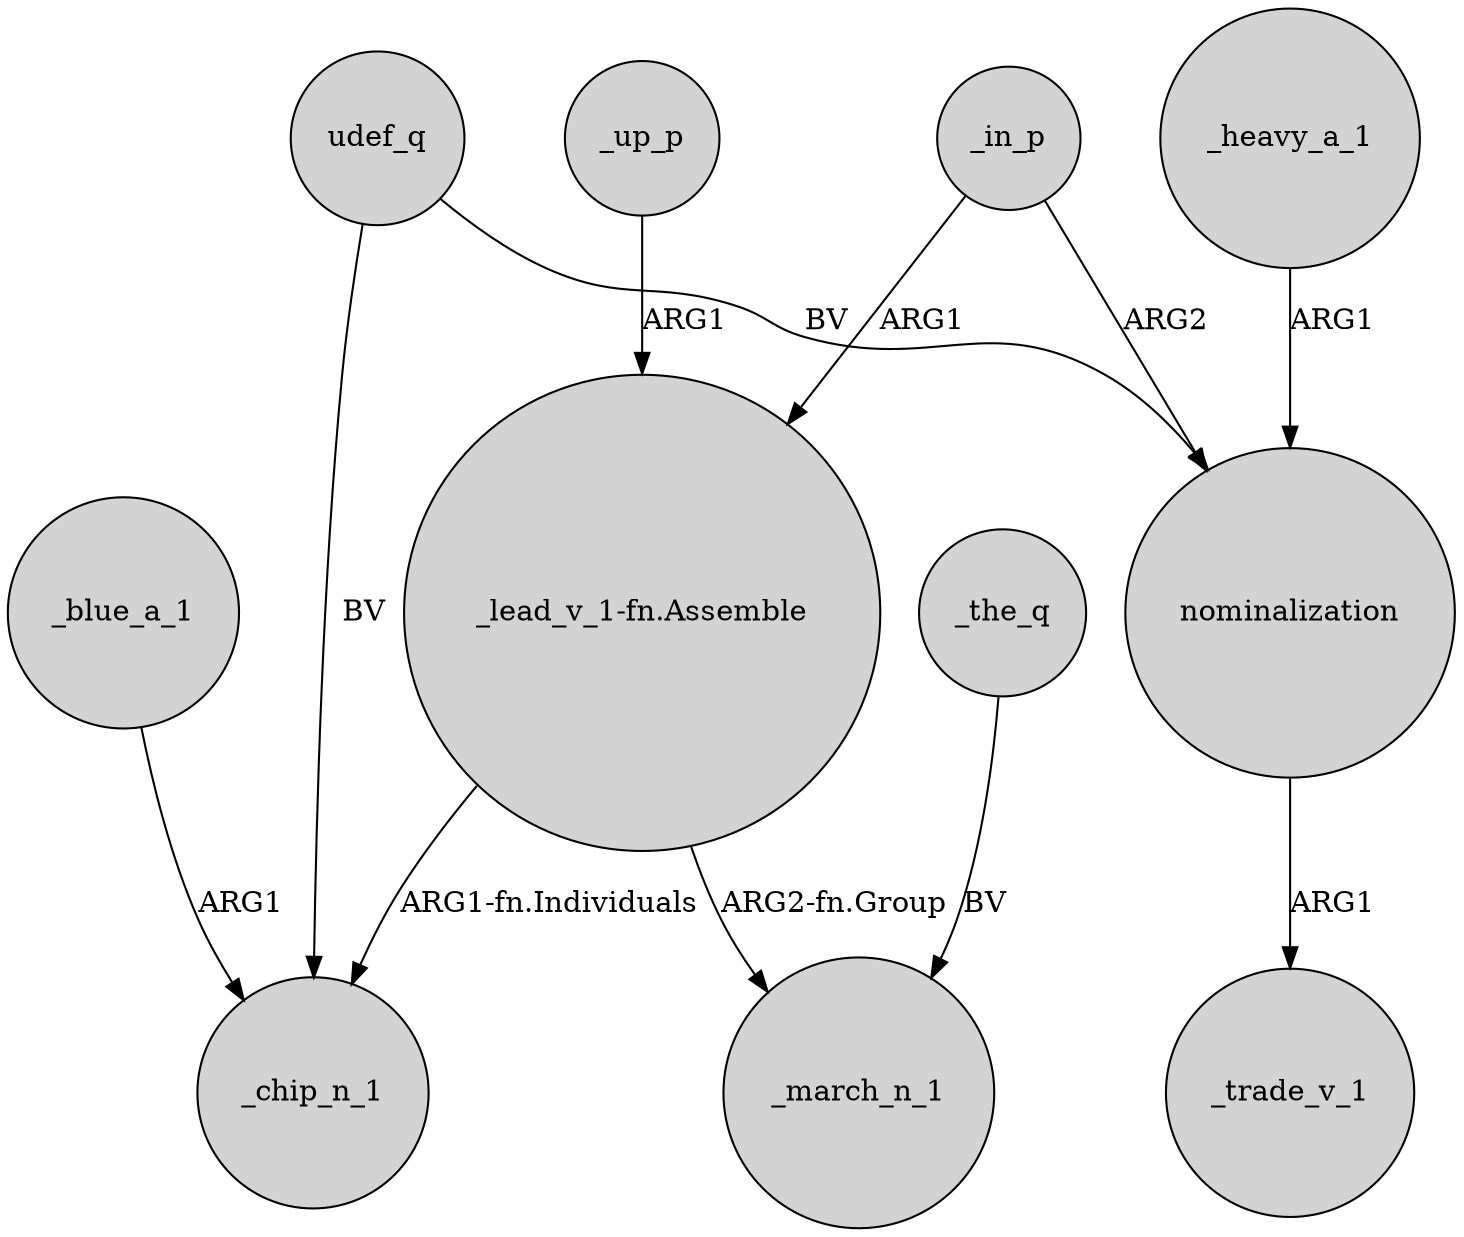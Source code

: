 digraph {
	node [shape=circle style=filled]
	_in_p -> "_lead_v_1-fn.Assemble" [label=ARG1]
	udef_q -> _chip_n_1 [label=BV]
	_heavy_a_1 -> nominalization [label=ARG1]
	_the_q -> _march_n_1 [label=BV]
	"_lead_v_1-fn.Assemble" -> _march_n_1 [label="ARG2-fn.Group"]
	_in_p -> nominalization [label=ARG2]
	_up_p -> "_lead_v_1-fn.Assemble" [label=ARG1]
	nominalization -> _trade_v_1 [label=ARG1]
	_blue_a_1 -> _chip_n_1 [label=ARG1]
	"_lead_v_1-fn.Assemble" -> _chip_n_1 [label="ARG1-fn.Individuals"]
	udef_q -> nominalization [label=BV]
}

